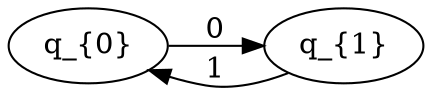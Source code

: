 digraph G {
	d2ttikzedgelabels = true;
	d2tstyleonly = true;
	d2tdocpreamble = "\usetikzlibrary{automata}";
	d2tfigpreamble = "\tikzstyle{every state}= \
			  [draw=blue!50,very thick,fill=blue!20]";
	//size = "0.5,0.5";
	rankdir=LR;
	node [style="state", texmode="math"];
	edge [lblstyle="auto", texmode="math"];
	//overlap=false;
	//overlap=scalexy;

	"q_{0}" [style="state, initial"];

	"q_{0}" -> "q_{1}" [label="0"];

	"q_{1}" -> "q_{0}" [label="1"];


	"q_{1}" [style="state, accepting"];
}
